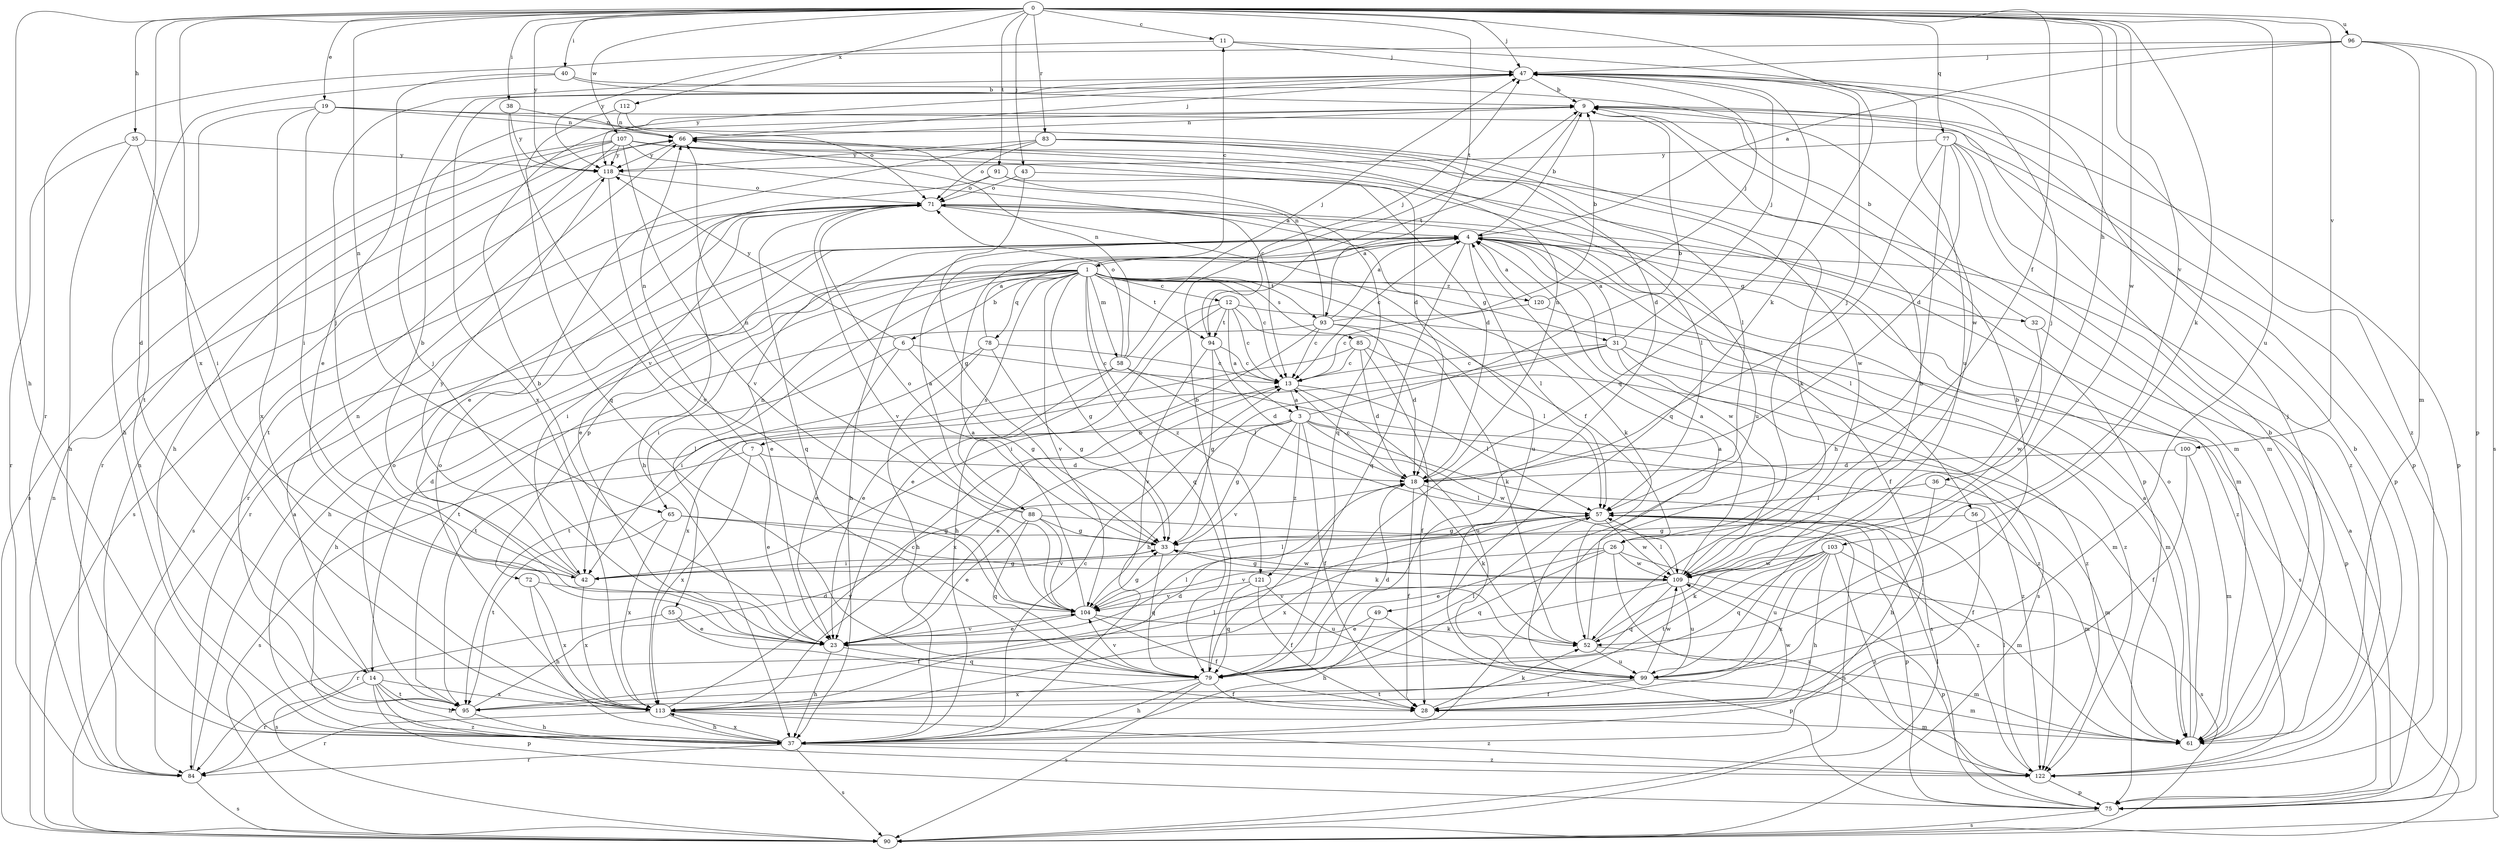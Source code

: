 strict digraph  {
0;
1;
3;
4;
6;
7;
9;
11;
12;
13;
14;
18;
19;
23;
26;
28;
31;
32;
33;
35;
36;
37;
38;
40;
42;
43;
47;
49;
52;
55;
56;
57;
58;
61;
65;
66;
71;
72;
75;
77;
78;
79;
83;
84;
85;
88;
90;
91;
93;
94;
95;
96;
99;
100;
103;
104;
107;
109;
112;
113;
118;
120;
121;
122;
0 -> 11  [label=c];
0 -> 14  [label=d];
0 -> 19  [label=e];
0 -> 26  [label=f];
0 -> 35  [label=h];
0 -> 36  [label=h];
0 -> 37  [label=h];
0 -> 38  [label=i];
0 -> 40  [label=i];
0 -> 43  [label=j];
0 -> 47  [label=j];
0 -> 49  [label=k];
0 -> 52  [label=k];
0 -> 65  [label=n];
0 -> 77  [label=q];
0 -> 83  [label=r];
0 -> 91  [label=t];
0 -> 93  [label=t];
0 -> 96  [label=u];
0 -> 99  [label=u];
0 -> 100  [label=v];
0 -> 103  [label=v];
0 -> 107  [label=w];
0 -> 109  [label=w];
0 -> 112  [label=x];
0 -> 113  [label=x];
0 -> 118  [label=y];
1 -> 6  [label=b];
1 -> 11  [label=c];
1 -> 12  [label=c];
1 -> 13  [label=c];
1 -> 14  [label=d];
1 -> 26  [label=f];
1 -> 31  [label=g];
1 -> 32  [label=g];
1 -> 33  [label=g];
1 -> 37  [label=h];
1 -> 42  [label=i];
1 -> 55  [label=l];
1 -> 58  [label=m];
1 -> 65  [label=n];
1 -> 72  [label=p];
1 -> 78  [label=q];
1 -> 79  [label=q];
1 -> 85  [label=s];
1 -> 88  [label=s];
1 -> 93  [label=t];
1 -> 94  [label=t];
1 -> 104  [label=v];
1 -> 120  [label=z];
1 -> 121  [label=z];
3 -> 7  [label=b];
3 -> 9  [label=b];
3 -> 23  [label=e];
3 -> 28  [label=f];
3 -> 33  [label=g];
3 -> 90  [label=s];
3 -> 104  [label=v];
3 -> 109  [label=w];
3 -> 121  [label=z];
3 -> 122  [label=z];
4 -> 1  [label=a];
4 -> 9  [label=b];
4 -> 13  [label=c];
4 -> 23  [label=e];
4 -> 28  [label=f];
4 -> 37  [label=h];
4 -> 42  [label=i];
4 -> 56  [label=l];
4 -> 57  [label=l];
4 -> 79  [label=q];
4 -> 84  [label=r];
4 -> 109  [label=w];
4 -> 122  [label=z];
6 -> 13  [label=c];
6 -> 23  [label=e];
6 -> 33  [label=g];
6 -> 37  [label=h];
6 -> 118  [label=y];
7 -> 18  [label=d];
7 -> 23  [label=e];
7 -> 66  [label=n];
7 -> 90  [label=s];
7 -> 113  [label=x];
9 -> 66  [label=n];
9 -> 75  [label=p];
9 -> 94  [label=t];
11 -> 47  [label=j];
11 -> 99  [label=u];
11 -> 118  [label=y];
12 -> 3  [label=a];
12 -> 13  [label=c];
12 -> 23  [label=e];
12 -> 37  [label=h];
12 -> 52  [label=k];
12 -> 94  [label=t];
12 -> 122  [label=z];
13 -> 3  [label=a];
13 -> 57  [label=l];
13 -> 99  [label=u];
13 -> 113  [label=x];
14 -> 37  [label=h];
14 -> 66  [label=n];
14 -> 75  [label=p];
14 -> 84  [label=r];
14 -> 95  [label=t];
14 -> 113  [label=x];
14 -> 122  [label=z];
18 -> 13  [label=c];
18 -> 28  [label=f];
18 -> 52  [label=k];
18 -> 57  [label=l];
18 -> 66  [label=n];
19 -> 37  [label=h];
19 -> 42  [label=i];
19 -> 52  [label=k];
19 -> 66  [label=n];
19 -> 75  [label=p];
19 -> 113  [label=x];
23 -> 9  [label=b];
23 -> 37  [label=h];
23 -> 47  [label=j];
23 -> 57  [label=l];
23 -> 79  [label=q];
23 -> 104  [label=v];
26 -> 23  [label=e];
26 -> 47  [label=j];
26 -> 79  [label=q];
26 -> 90  [label=s];
26 -> 104  [label=v];
26 -> 109  [label=w];
26 -> 122  [label=z];
28 -> 52  [label=k];
28 -> 109  [label=w];
31 -> 4  [label=a];
31 -> 13  [label=c];
31 -> 37  [label=h];
31 -> 47  [label=j];
31 -> 61  [label=m];
31 -> 90  [label=s];
31 -> 95  [label=t];
31 -> 122  [label=z];
32 -> 9  [label=b];
32 -> 75  [label=p];
32 -> 109  [label=w];
33 -> 42  [label=i];
33 -> 71  [label=o];
33 -> 79  [label=q];
33 -> 109  [label=w];
35 -> 37  [label=h];
35 -> 42  [label=i];
35 -> 84  [label=r];
35 -> 118  [label=y];
36 -> 37  [label=h];
36 -> 57  [label=l];
36 -> 61  [label=m];
37 -> 13  [label=c];
37 -> 84  [label=r];
37 -> 90  [label=s];
37 -> 113  [label=x];
37 -> 122  [label=z];
38 -> 66  [label=n];
38 -> 104  [label=v];
38 -> 118  [label=y];
40 -> 9  [label=b];
40 -> 23  [label=e];
40 -> 95  [label=t];
40 -> 109  [label=w];
42 -> 9  [label=b];
42 -> 33  [label=g];
42 -> 47  [label=j];
42 -> 57  [label=l];
42 -> 113  [label=x];
42 -> 118  [label=y];
43 -> 33  [label=g];
43 -> 57  [label=l];
43 -> 71  [label=o];
47 -> 9  [label=b];
47 -> 79  [label=q];
47 -> 113  [label=x];
47 -> 118  [label=y];
47 -> 122  [label=z];
49 -> 23  [label=e];
49 -> 37  [label=h];
49 -> 75  [label=p];
52 -> 4  [label=a];
52 -> 9  [label=b];
52 -> 61  [label=m];
52 -> 99  [label=u];
55 -> 23  [label=e];
55 -> 28  [label=f];
55 -> 90  [label=s];
56 -> 28  [label=f];
56 -> 33  [label=g];
56 -> 61  [label=m];
57 -> 33  [label=g];
57 -> 75  [label=p];
57 -> 90  [label=s];
57 -> 109  [label=w];
57 -> 113  [label=x];
58 -> 23  [label=e];
58 -> 47  [label=j];
58 -> 57  [label=l];
58 -> 66  [label=n];
58 -> 71  [label=o];
58 -> 95  [label=t];
58 -> 122  [label=z];
61 -> 4  [label=a];
61 -> 9  [label=b];
61 -> 47  [label=j];
61 -> 71  [label=o];
65 -> 33  [label=g];
65 -> 52  [label=k];
65 -> 95  [label=t];
65 -> 113  [label=x];
66 -> 47  [label=j];
66 -> 99  [label=u];
66 -> 118  [label=y];
71 -> 4  [label=a];
71 -> 23  [label=e];
71 -> 52  [label=k];
71 -> 61  [label=m];
71 -> 79  [label=q];
71 -> 84  [label=r];
71 -> 90  [label=s];
71 -> 99  [label=u];
71 -> 104  [label=v];
72 -> 37  [label=h];
72 -> 104  [label=v];
72 -> 113  [label=x];
75 -> 4  [label=a];
75 -> 57  [label=l];
75 -> 90  [label=s];
77 -> 18  [label=d];
77 -> 37  [label=h];
77 -> 61  [label=m];
77 -> 75  [label=p];
77 -> 79  [label=q];
77 -> 118  [label=y];
77 -> 122  [label=z];
78 -> 4  [label=a];
78 -> 13  [label=c];
78 -> 33  [label=g];
78 -> 37  [label=h];
78 -> 42  [label=i];
79 -> 9  [label=b];
79 -> 18  [label=d];
79 -> 28  [label=f];
79 -> 37  [label=h];
79 -> 57  [label=l];
79 -> 90  [label=s];
79 -> 104  [label=v];
79 -> 113  [label=x];
83 -> 18  [label=d];
83 -> 23  [label=e];
83 -> 57  [label=l];
83 -> 71  [label=o];
83 -> 109  [label=w];
83 -> 118  [label=y];
84 -> 4  [label=a];
84 -> 66  [label=n];
84 -> 90  [label=s];
85 -> 13  [label=c];
85 -> 18  [label=d];
85 -> 28  [label=f];
85 -> 61  [label=m];
85 -> 113  [label=x];
88 -> 4  [label=a];
88 -> 23  [label=e];
88 -> 33  [label=g];
88 -> 66  [label=n];
88 -> 79  [label=q];
88 -> 104  [label=v];
88 -> 122  [label=z];
90 -> 66  [label=n];
91 -> 18  [label=d];
91 -> 37  [label=h];
91 -> 71  [label=o];
91 -> 79  [label=q];
93 -> 4  [label=a];
93 -> 9  [label=b];
93 -> 13  [label=c];
93 -> 18  [label=d];
93 -> 42  [label=i];
93 -> 57  [label=l];
93 -> 66  [label=n];
93 -> 95  [label=t];
94 -> 13  [label=c];
94 -> 18  [label=d];
94 -> 33  [label=g];
94 -> 47  [label=j];
94 -> 104  [label=v];
95 -> 18  [label=d];
95 -> 37  [label=h];
95 -> 57  [label=l];
95 -> 71  [label=o];
96 -> 4  [label=a];
96 -> 47  [label=j];
96 -> 61  [label=m];
96 -> 75  [label=p];
96 -> 84  [label=r];
96 -> 90  [label=s];
99 -> 9  [label=b];
99 -> 28  [label=f];
99 -> 61  [label=m];
99 -> 95  [label=t];
99 -> 109  [label=w];
100 -> 18  [label=d];
100 -> 28  [label=f];
100 -> 61  [label=m];
103 -> 37  [label=h];
103 -> 52  [label=k];
103 -> 61  [label=m];
103 -> 79  [label=q];
103 -> 95  [label=t];
103 -> 99  [label=u];
103 -> 109  [label=w];
103 -> 113  [label=x];
103 -> 122  [label=z];
104 -> 4  [label=a];
104 -> 23  [label=e];
104 -> 28  [label=f];
104 -> 33  [label=g];
104 -> 52  [label=k];
107 -> 13  [label=c];
107 -> 18  [label=d];
107 -> 37  [label=h];
107 -> 61  [label=m];
107 -> 75  [label=p];
107 -> 84  [label=r];
107 -> 90  [label=s];
107 -> 95  [label=t];
107 -> 104  [label=v];
107 -> 118  [label=y];
109 -> 4  [label=a];
109 -> 33  [label=g];
109 -> 47  [label=j];
109 -> 57  [label=l];
109 -> 75  [label=p];
109 -> 79  [label=q];
109 -> 84  [label=r];
109 -> 99  [label=u];
109 -> 104  [label=v];
112 -> 66  [label=n];
112 -> 71  [label=o];
112 -> 79  [label=q];
113 -> 13  [label=c];
113 -> 18  [label=d];
113 -> 37  [label=h];
113 -> 61  [label=m];
113 -> 71  [label=o];
113 -> 84  [label=r];
113 -> 122  [label=z];
118 -> 71  [label=o];
118 -> 90  [label=s];
118 -> 104  [label=v];
120 -> 4  [label=a];
120 -> 13  [label=c];
120 -> 47  [label=j];
120 -> 90  [label=s];
121 -> 28  [label=f];
121 -> 79  [label=q];
121 -> 99  [label=u];
121 -> 104  [label=v];
122 -> 9  [label=b];
122 -> 57  [label=l];
122 -> 75  [label=p];
}
